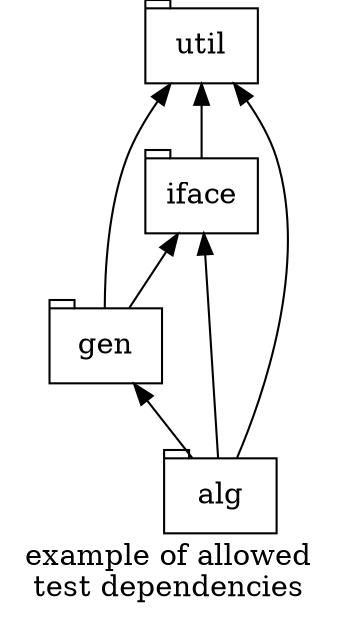 digraph "Deps" {
	label="example of allowed\ntest dependencies";
	node[shape=tab];
	util->iface[dir=back];
	util->gen[dir=back];
	iface->gen[dir=back];
	iface->alg[dir=back];
	util->alg[dir=back];
	gen->alg[dir=back];
}	